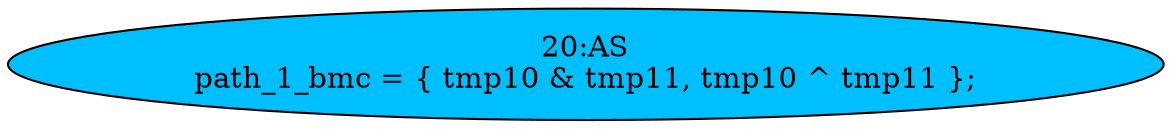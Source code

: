 strict digraph "" {
	node [label="\N"];
	"20:AS"	 [ast="<pyverilog.vparser.ast.Assign object at 0x7fc831850bd0>",
		def_var="['path_1_bmc']",
		fillcolor=deepskyblue,
		label="20:AS
path_1_bmc = { tmp10 & tmp11, tmp10 ^ tmp11 };",
		statements="[]",
		style=filled,
		typ=Assign,
		use_var="['tmp10', 'tmp11', 'tmp10', 'tmp11']"];
}
